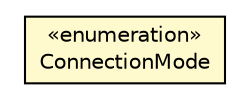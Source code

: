 #!/usr/local/bin/dot
#
# Class diagram 
# Generated by UMLGraph version R5_6-24-gf6e263 (http://www.umlgraph.org/)
#

digraph G {
	edge [fontname="Helvetica",fontsize=10,labelfontname="Helvetica",labelfontsize=10];
	node [fontname="Helvetica",fontsize=10,shape=plaintext];
	nodesep=0.25;
	ranksep=0.5;
	// org.universAAL.ri.gateway.configuration.Configuration.ConnectionMode
	c14642 [label=<<table title="org.universAAL.ri.gateway.configuration.Configuration.ConnectionMode" border="0" cellborder="1" cellspacing="0" cellpadding="2" port="p" bgcolor="lemonChiffon" href="./Configuration.ConnectionMode.html">
		<tr><td><table border="0" cellspacing="0" cellpadding="1">
<tr><td align="center" balign="center"> &#171;enumeration&#187; </td></tr>
<tr><td align="center" balign="center"> ConnectionMode </td></tr>
		</table></td></tr>
		</table>>, URL="./Configuration.ConnectionMode.html", fontname="Helvetica", fontcolor="black", fontsize=10.0];
}

